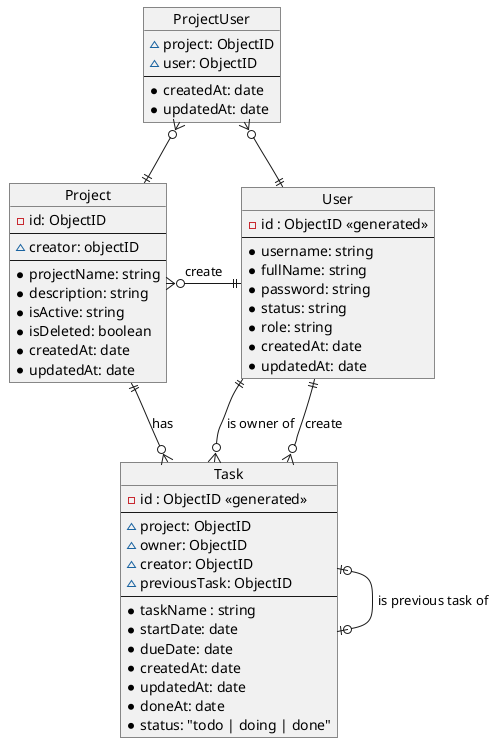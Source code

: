 @startuml ERD

object Task {
  -id : ObjectID <<generated>>
  --
  ~project: ObjectID
  ~owner: ObjectID
  ~creator: ObjectID
  ~previousTask: ObjectID
  --
  *taskName : string
  *startDate: date
  *dueDate: date
  *createdAt: date
  *updatedAt: date
  *doneAt: date
  *status: "todo | doing | done"
}

object Project {
  -id: ObjectID
  --
  ~creator: objectID
  --
  *projectName: string
  *description: string
  *isActive: string
  *isDeleted: boolean
  *createdAt: date
  *updatedAt: date
}

object User {
  -id : ObjectID <<generated>>
  --
  *username: string
  *fullName: string
  *password: string
  *status: string
  *role: string
  *createdAt: date
  *updatedAt: date
}
object ProjectUser {
  ~project: ObjectID
  ~user: ObjectID
  --
  *createdAt: date
  *updatedAt: date
}

User ||-left-o{ Project: create
User ||-left-o{ ProjectUser
ProjectUser }o-down-|| Project
Project||--o{ Task: has
User ||-down-o{ Task: is owner of
User ||-down-o{ Task: create
Task |o--o| Task: is previous task of


@enduml
